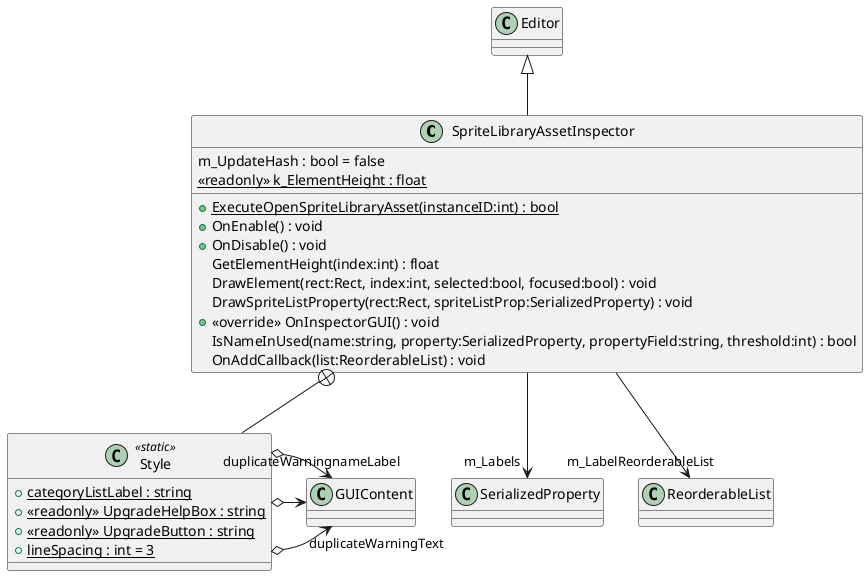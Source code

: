 @startuml
class SpriteLibraryAssetInspector {
    m_UpdateHash : bool = false
    {static} <<readonly>> k_ElementHeight : float
    + {static} ExecuteOpenSpriteLibraryAsset(instanceID:int) : bool
    + OnEnable() : void
    + OnDisable() : void
    GetElementHeight(index:int) : float
    DrawElement(rect:Rect, index:int, selected:bool, focused:bool) : void
    DrawSpriteListProperty(rect:Rect, spriteListProp:SerializedProperty) : void
    + <<override>> OnInspectorGUI() : void
    IsNameInUsed(name:string, property:SerializedProperty, propertyField:string, threshold:int) : bool
    OnAddCallback(list:ReorderableList) : void
}
class Style <<static>> {
    + {static} categoryListLabel : string
    + {static} <<readonly>> UpgradeHelpBox : string
    + {static} <<readonly>> UpgradeButton : string
    + {static} lineSpacing : int = 3
}
Editor <|-- SpriteLibraryAssetInspector
SpriteLibraryAssetInspector --> "m_Labels" SerializedProperty
SpriteLibraryAssetInspector --> "m_LabelReorderableList" ReorderableList
SpriteLibraryAssetInspector +-- Style
Style o-> "duplicateWarningText" GUIContent
Style o-> "duplicateWarning" GUIContent
Style o-> "nameLabel" GUIContent
@enduml
